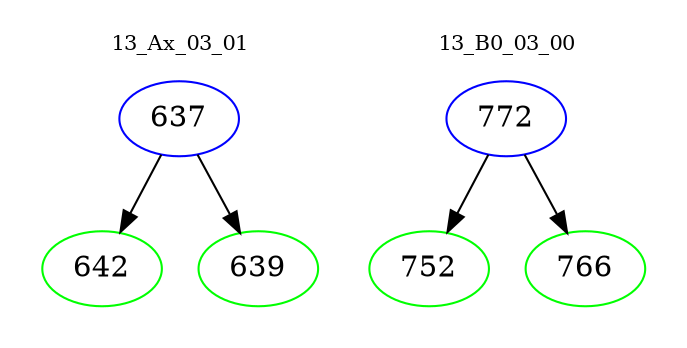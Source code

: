 digraph{
subgraph cluster_0 {
color = white
label = "13_Ax_03_01";
fontsize=10;
T0_637 [label="637", color="blue"]
T0_637 -> T0_642 [color="black"]
T0_642 [label="642", color="green"]
T0_637 -> T0_639 [color="black"]
T0_639 [label="639", color="green"]
}
subgraph cluster_1 {
color = white
label = "13_B0_03_00";
fontsize=10;
T1_772 [label="772", color="blue"]
T1_772 -> T1_752 [color="black"]
T1_752 [label="752", color="green"]
T1_772 -> T1_766 [color="black"]
T1_766 [label="766", color="green"]
}
}
